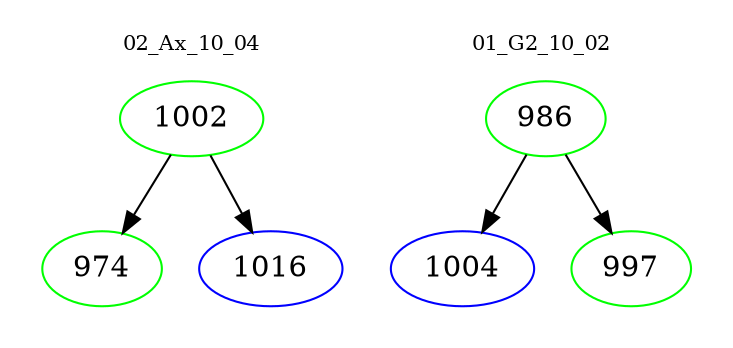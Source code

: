 digraph{
subgraph cluster_0 {
color = white
label = "02_Ax_10_04";
fontsize=10;
T0_1002 [label="1002", color="green"]
T0_1002 -> T0_974 [color="black"]
T0_974 [label="974", color="green"]
T0_1002 -> T0_1016 [color="black"]
T0_1016 [label="1016", color="blue"]
}
subgraph cluster_1 {
color = white
label = "01_G2_10_02";
fontsize=10;
T1_986 [label="986", color="green"]
T1_986 -> T1_1004 [color="black"]
T1_1004 [label="1004", color="blue"]
T1_986 -> T1_997 [color="black"]
T1_997 [label="997", color="green"]
}
}
